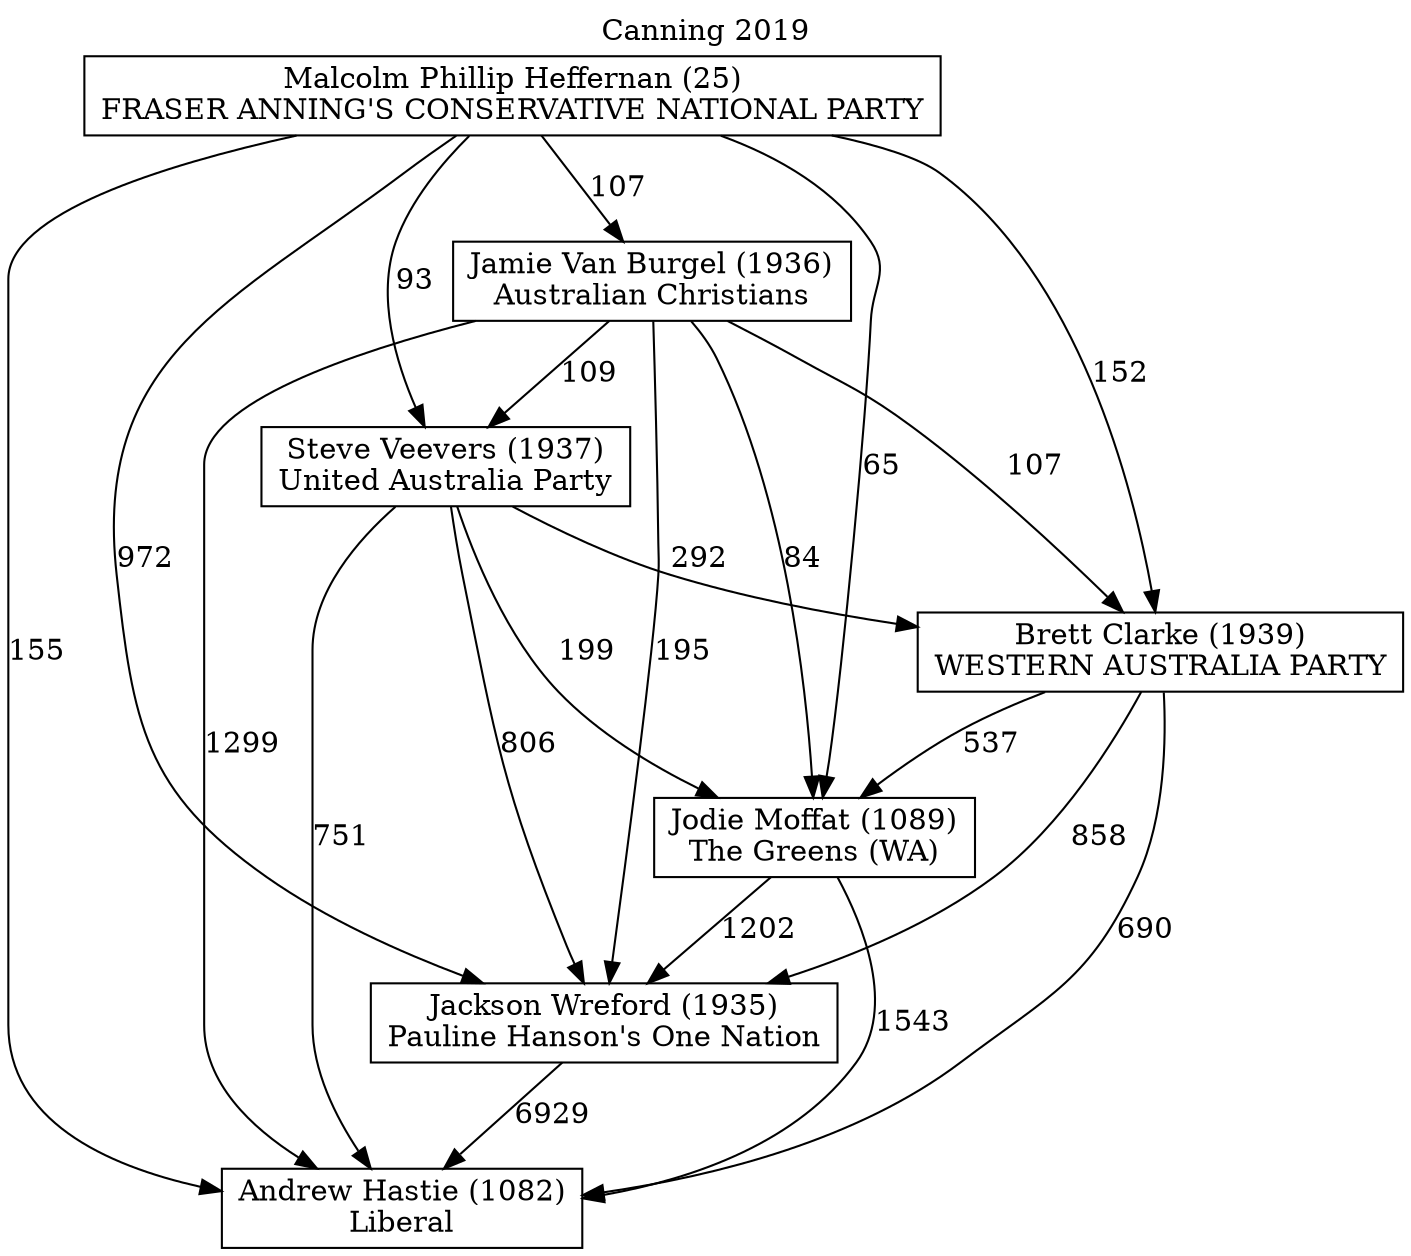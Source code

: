 // House preference flow
digraph "Andrew Hastie (1082)_Canning_2019" {
	graph [label="Canning 2019" labelloc=t mclimit=10]
	node [shape=box]
	"Andrew Hastie (1082)" [label="Andrew Hastie (1082)
Liberal"]
	"Jackson Wreford (1935)" [label="Jackson Wreford (1935)
Pauline Hanson's One Nation"]
	"Jodie Moffat (1089)" [label="Jodie Moffat (1089)
The Greens (WA)"]
	"Brett Clarke (1939)" [label="Brett Clarke (1939)
WESTERN AUSTRALIA PARTY"]
	"Steve Veevers (1937)" [label="Steve Veevers (1937)
United Australia Party"]
	"Jamie Van Burgel (1936)" [label="Jamie Van Burgel (1936)
Australian Christians"]
	"Malcolm Phillip Heffernan (25)" [label="Malcolm Phillip Heffernan (25)
FRASER ANNING'S CONSERVATIVE NATIONAL PARTY"]
	"Jackson Wreford (1935)" -> "Andrew Hastie (1082)" [label=6929]
	"Jodie Moffat (1089)" -> "Jackson Wreford (1935)" [label=1202]
	"Brett Clarke (1939)" -> "Jodie Moffat (1089)" [label=537]
	"Steve Veevers (1937)" -> "Brett Clarke (1939)" [label=292]
	"Jamie Van Burgel (1936)" -> "Steve Veevers (1937)" [label=109]
	"Malcolm Phillip Heffernan (25)" -> "Jamie Van Burgel (1936)" [label=107]
	"Jodie Moffat (1089)" -> "Andrew Hastie (1082)" [label=1543]
	"Brett Clarke (1939)" -> "Andrew Hastie (1082)" [label=690]
	"Steve Veevers (1937)" -> "Andrew Hastie (1082)" [label=751]
	"Jamie Van Burgel (1936)" -> "Andrew Hastie (1082)" [label=1299]
	"Malcolm Phillip Heffernan (25)" -> "Andrew Hastie (1082)" [label=155]
	"Malcolm Phillip Heffernan (25)" -> "Steve Veevers (1937)" [label=93]
	"Jamie Van Burgel (1936)" -> "Brett Clarke (1939)" [label=107]
	"Malcolm Phillip Heffernan (25)" -> "Brett Clarke (1939)" [label=152]
	"Steve Veevers (1937)" -> "Jodie Moffat (1089)" [label=199]
	"Jamie Van Burgel (1936)" -> "Jodie Moffat (1089)" [label=84]
	"Malcolm Phillip Heffernan (25)" -> "Jodie Moffat (1089)" [label=65]
	"Brett Clarke (1939)" -> "Jackson Wreford (1935)" [label=858]
	"Steve Veevers (1937)" -> "Jackson Wreford (1935)" [label=806]
	"Jamie Van Burgel (1936)" -> "Jackson Wreford (1935)" [label=195]
	"Malcolm Phillip Heffernan (25)" -> "Jackson Wreford (1935)" [label=972]
}
